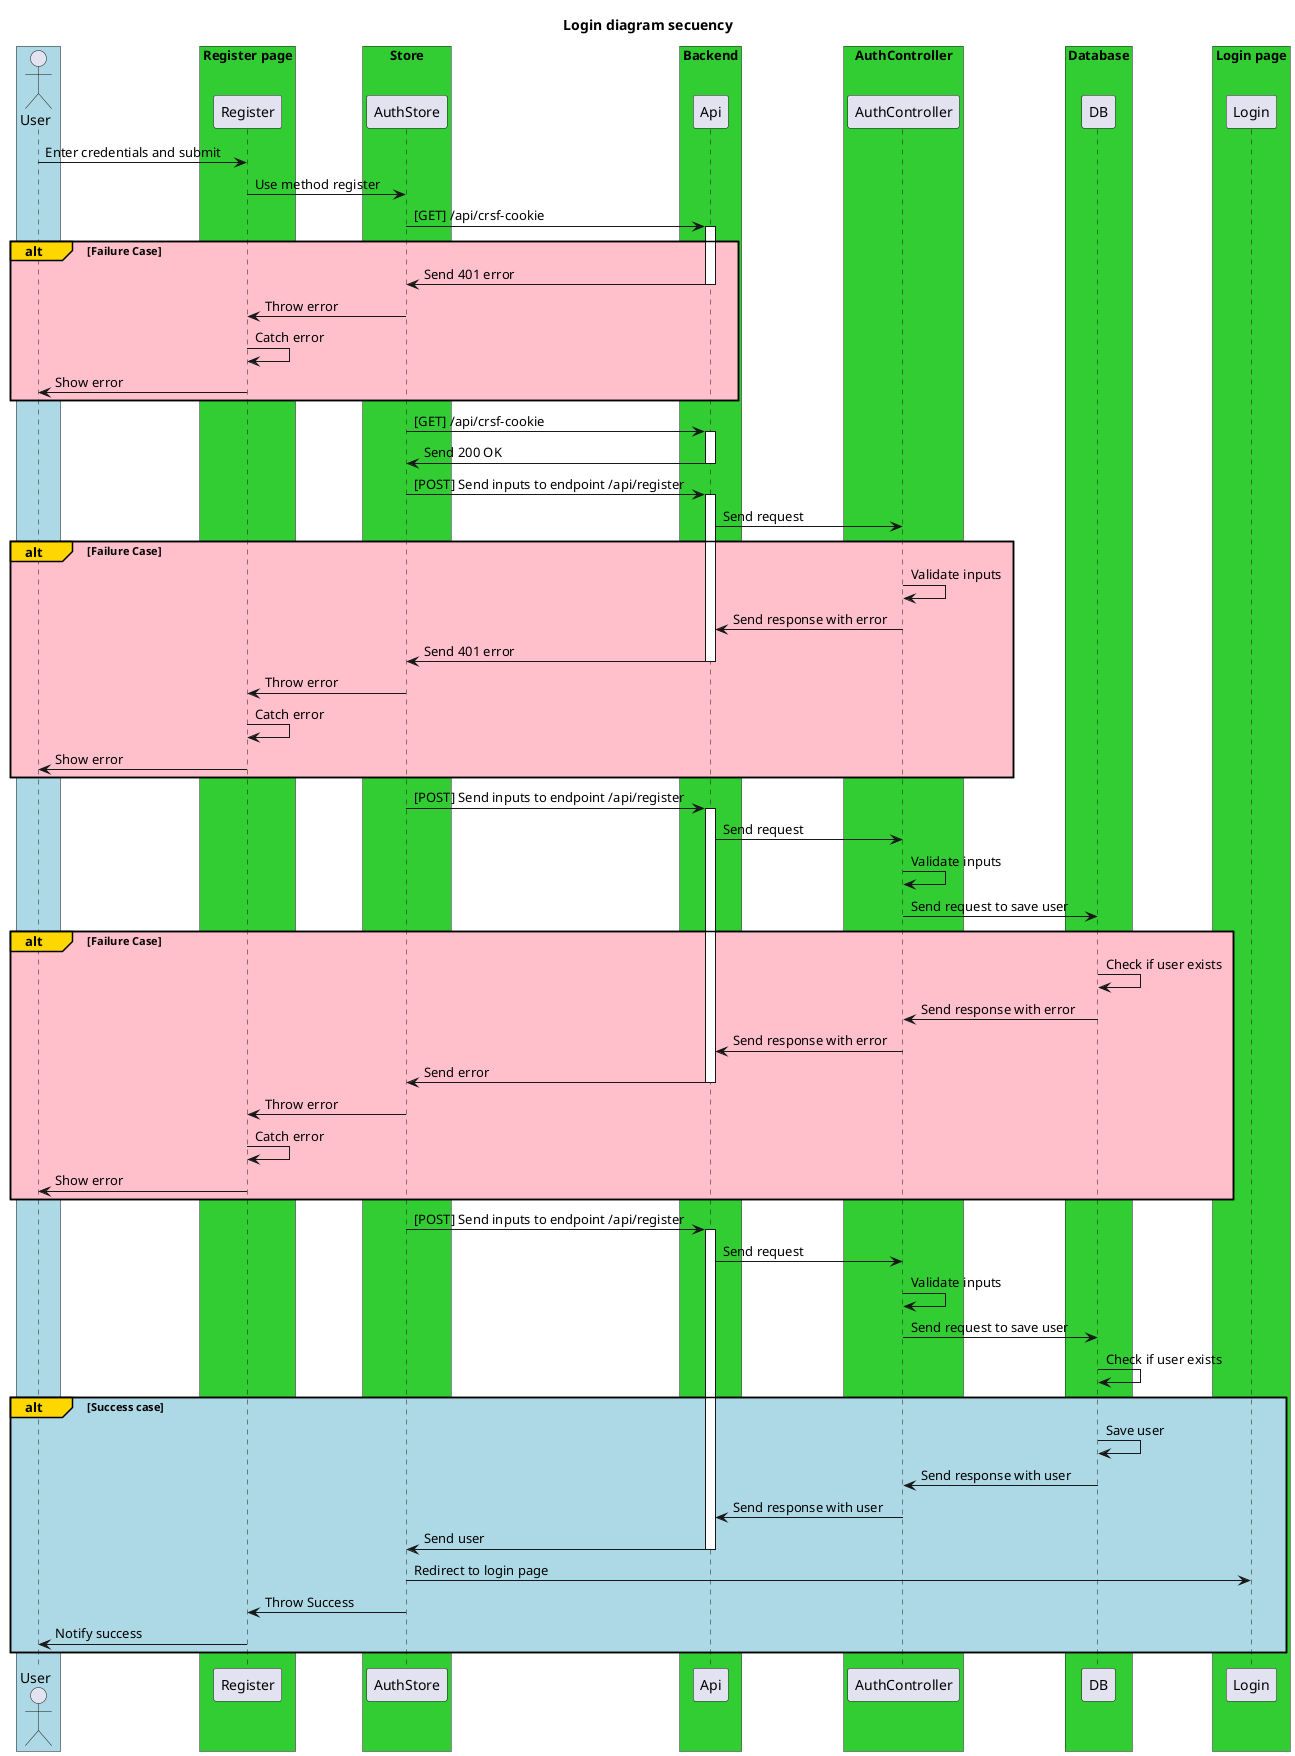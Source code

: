 @startuml
title Login diagram secuency
box #LightBlue
actor User
end box

box "Register page" #LimeGreen
participant Register
end box

box "Store" #LimeGreen
participant AuthStore
end box

box "Backend" #LimeGreen
participant Api
end box

box "AuthController" #LimeGreen
participant AuthController
end box

box "Database" #LimeGreen
participant DB
end box

box "Login page" #LimeGreen
participant Login
end box

User -> Register: Enter credentials and submit
Register -> AuthStore: Use method register
AuthStore -> Api: [GET] /api/crsf-cookie
activate Api
alt#Gold #Pink Failure Case
Api -> AuthStore: Send 401 error
deactivate Api
AuthStore -> Register: Throw error
Register -> Register: Catch error
Register -> User: Show error
end

AuthStore -> Api: [GET] /api/crsf-cookie
activate Api
Api -> AuthStore: Send 200 OK
deactivate Api
AuthStore -> Api: [POST] Send inputs to endpoint /api/register
activate Api
Api -> AuthController: Send request
alt#Gold #Pink Failure Case
AuthController -> AuthController: Validate inputs
AuthController -> Api: Send response with error
Api -> AuthStore: Send 401 error
deactivate Api
AuthStore -> Register: Throw error
Register -> Register: Catch error
Register -> User: Show error
end

AuthStore -> Api: [POST] Send inputs to endpoint /api/register
activate Api
Api -> AuthController: Send request
AuthController -> AuthController: Validate inputs
AuthController -> DB: Send request to save user
alt#Gold #Pink Failure Case
DB-> DB: Check if user exists
DB -> AuthController: Send response with error
AuthController -> Api: Send response with error
Api -> AuthStore: Send error
deactivate Api
AuthStore -> Register: Throw error
Register -> Register: Catch error
Register -> User: Show error
end

AuthStore -> Api: [POST] Send inputs to endpoint /api/register
activate Api
Api -> AuthController: Send request
AuthController -> AuthController: Validate inputs
AuthController -> DB: Send request to save user
DB-> DB: Check if user exists
alt#Gold #LightBlue Success case
DB -> DB: Save user
DB -> AuthController: Send response with user
AuthController -> Api: Send response with user
Api -> AuthStore: Send user
deactivate Api
AuthStore -> Login: Redirect to login page
AuthStore -> Register: Throw Success
Register -> User: Notify success
end











@enduml
